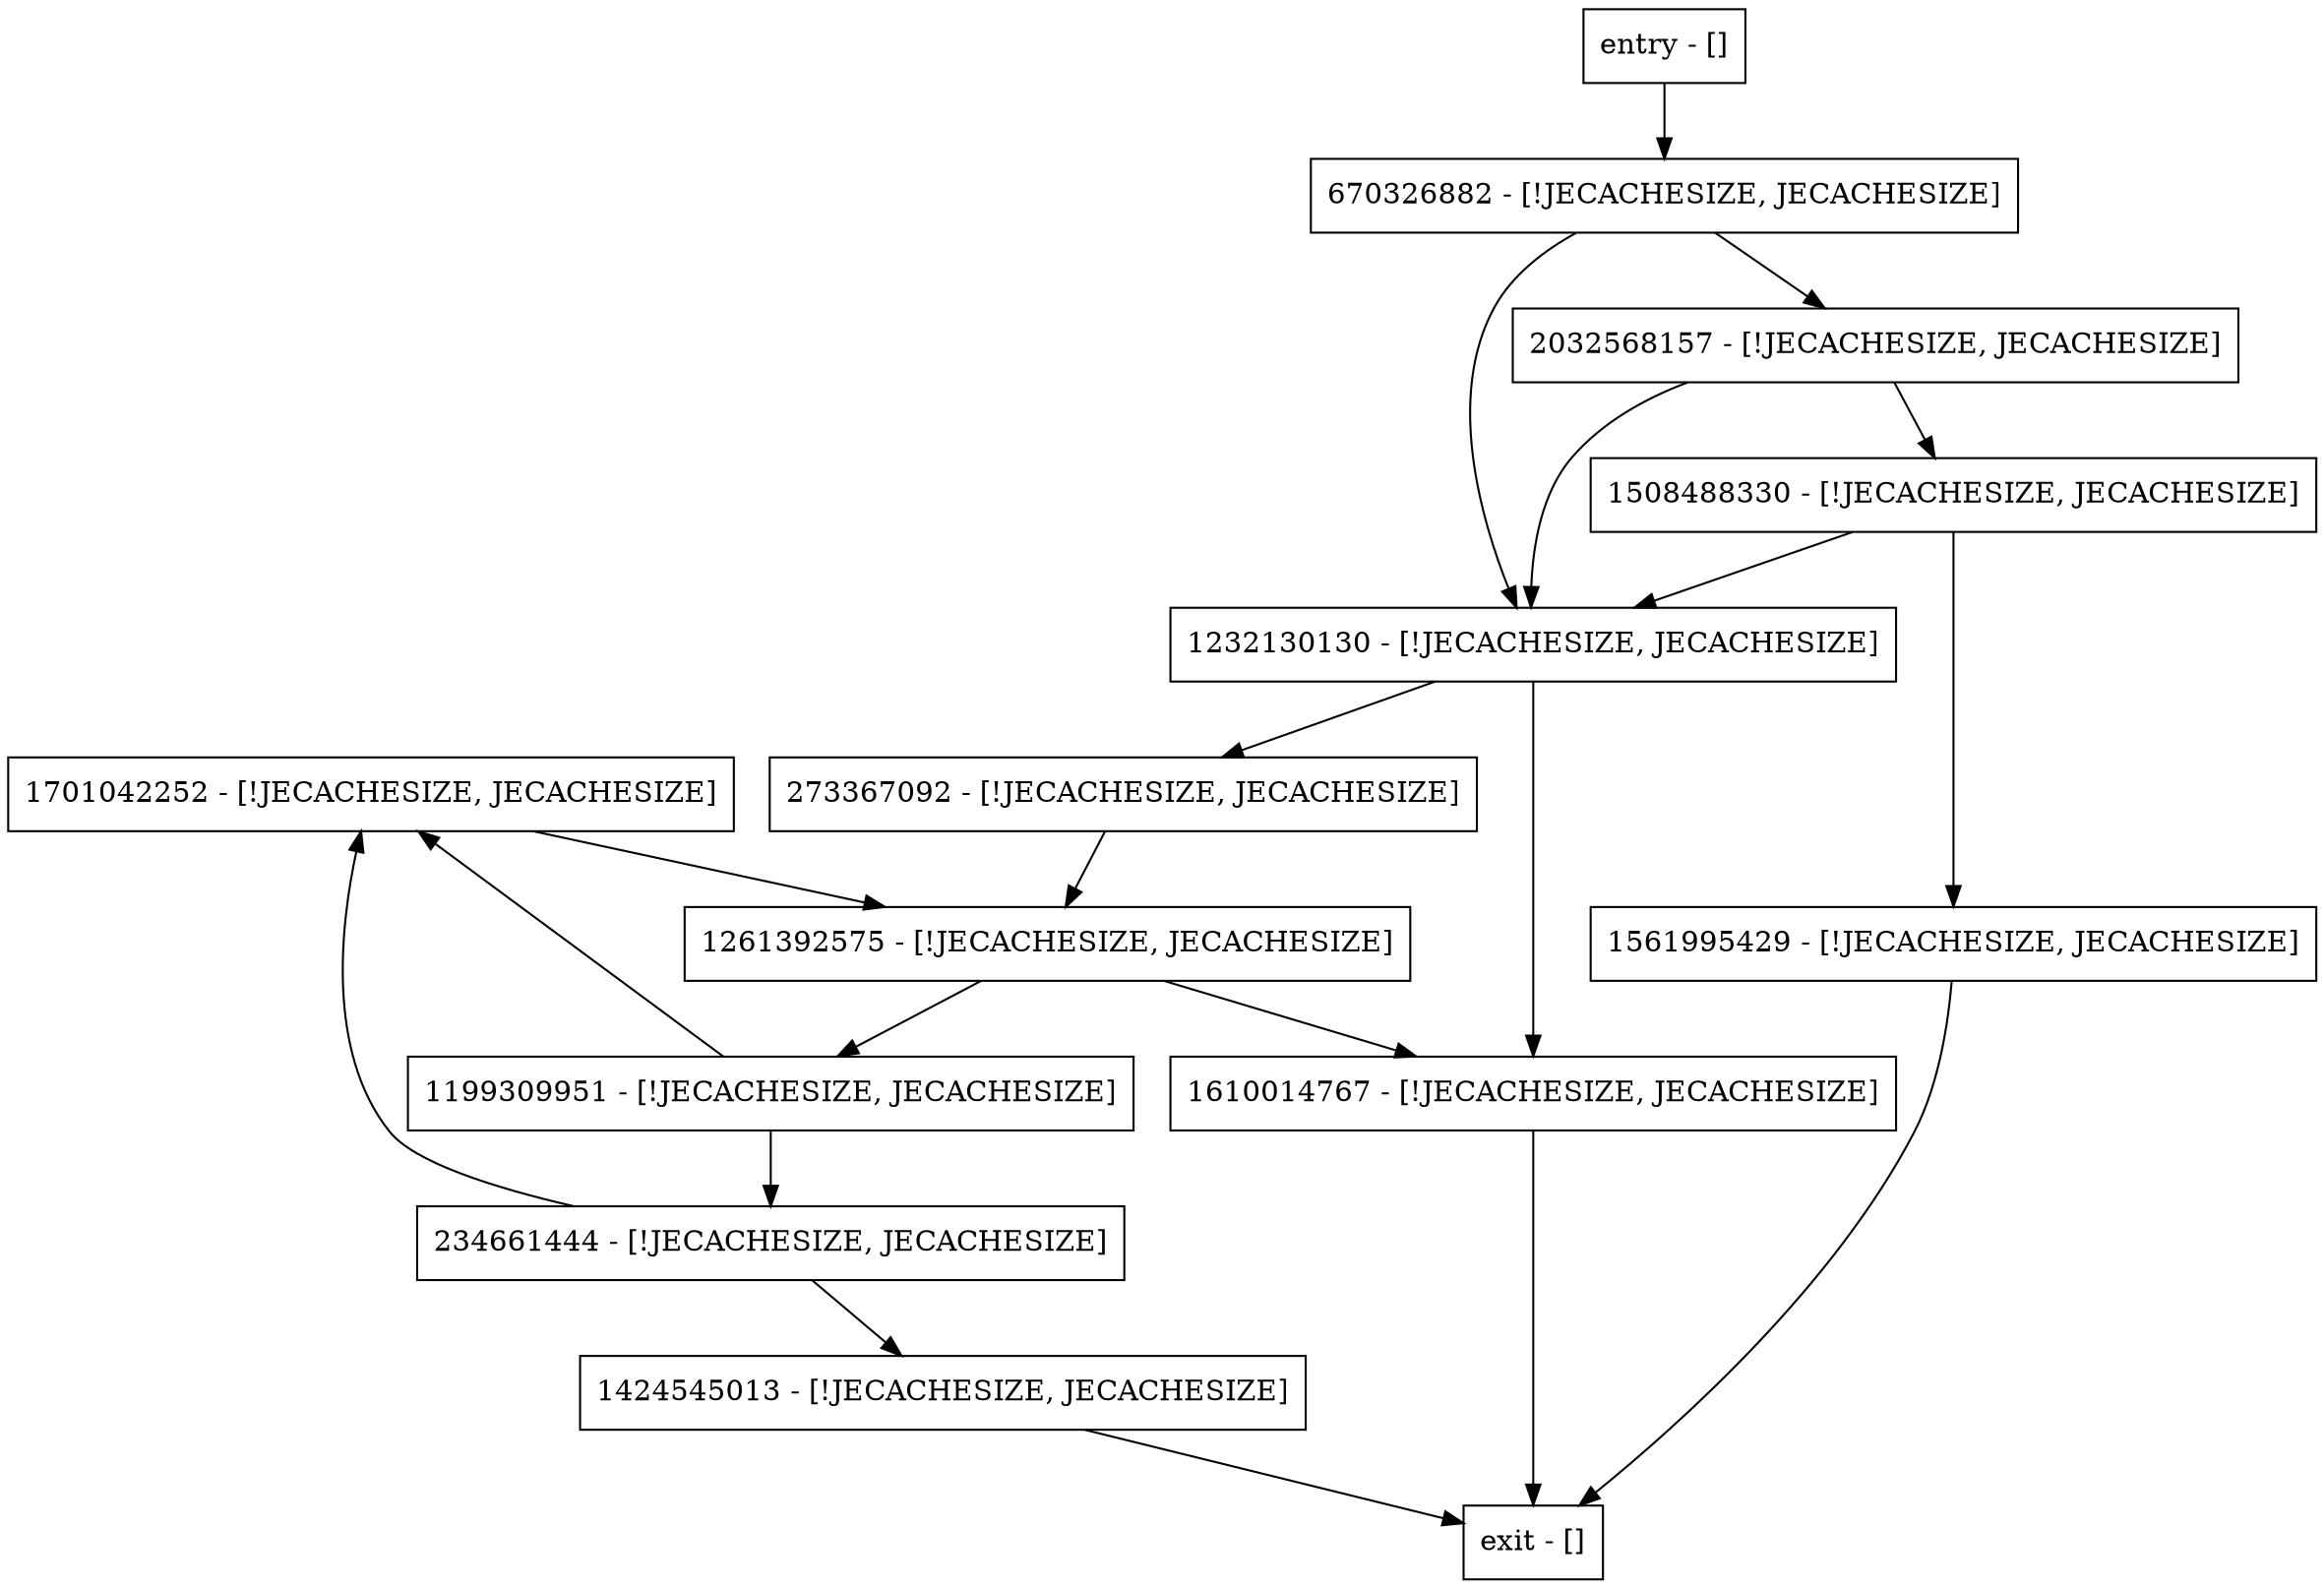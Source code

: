 digraph validateRequest {
node [shape=record];
1701042252 [label="1701042252 - [!JECACHESIZE, JECACHESIZE]"];
1232130130 [label="1232130130 - [!JECACHESIZE, JECACHESIZE]"];
234661444 [label="234661444 - [!JECACHESIZE, JECACHESIZE]"];
1199309951 [label="1199309951 - [!JECACHESIZE, JECACHESIZE]"];
1561995429 [label="1561995429 - [!JECACHESIZE, JECACHESIZE]"];
entry [label="entry - []"];
exit [label="exit - []"];
1508488330 [label="1508488330 - [!JECACHESIZE, JECACHESIZE]"];
670326882 [label="670326882 - [!JECACHESIZE, JECACHESIZE]"];
273367092 [label="273367092 - [!JECACHESIZE, JECACHESIZE]"];
1424545013 [label="1424545013 - [!JECACHESIZE, JECACHESIZE]"];
1261392575 [label="1261392575 - [!JECACHESIZE, JECACHESIZE]"];
2032568157 [label="2032568157 - [!JECACHESIZE, JECACHESIZE]"];
1610014767 [label="1610014767 - [!JECACHESIZE, JECACHESIZE]"];
entry;
exit;
1701042252 -> 1261392575;
1232130130 -> 273367092;
1232130130 -> 1610014767;
234661444 -> 1701042252;
234661444 -> 1424545013;
1199309951 -> 1701042252;
1199309951 -> 234661444;
1561995429 -> exit;
entry -> 670326882;
1508488330 -> 1232130130;
1508488330 -> 1561995429;
670326882 -> 1232130130;
670326882 -> 2032568157;
273367092 -> 1261392575;
1424545013 -> exit;
1261392575 -> 1199309951;
1261392575 -> 1610014767;
2032568157 -> 1508488330;
2032568157 -> 1232130130;
1610014767 -> exit;
}
